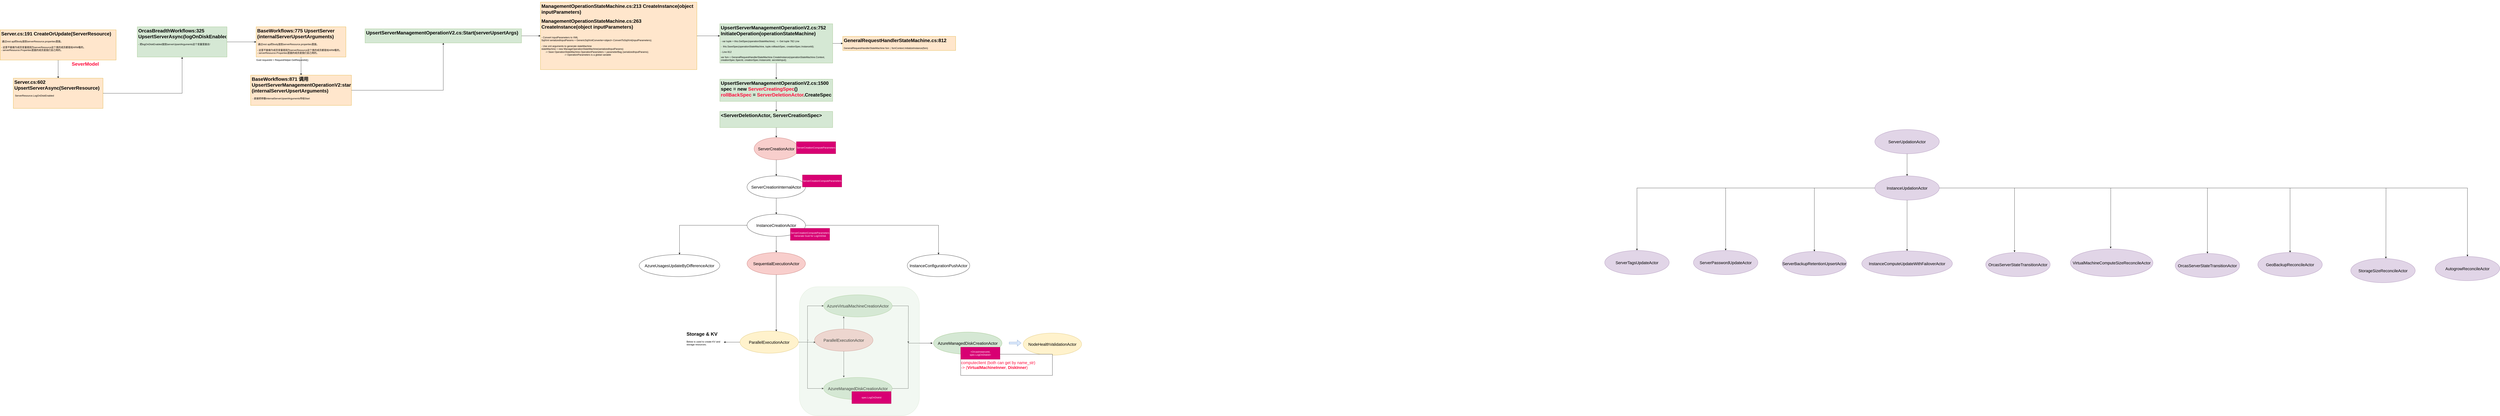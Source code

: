 <mxfile version="20.3.0" type="github">
  <diagram id="Utj4QRkRQI-RT1qHg1_4" name="Page-1">
    <mxGraphModel dx="2721" dy="6272" grid="1" gridSize="10" guides="1" tooltips="1" connect="1" arrows="1" fold="1" page="1" pageScale="1" pageWidth="3300" pageHeight="4681" math="0" shadow="0">
      <root>
        <mxCell id="0" />
        <mxCell id="1" parent="0" />
        <mxCell id="y9hmc7ExkTuUqrcy4E5k-6" value="" style="edgeStyle=orthogonalEdgeStyle;rounded=0;orthogonalLoop=1;jettySize=auto;html=1;" parent="1" source="y9hmc7ExkTuUqrcy4E5k-3" target="y9hmc7ExkTuUqrcy4E5k-5" edge="1">
          <mxGeometry relative="1" as="geometry" />
        </mxCell>
        <mxCell id="y9hmc7ExkTuUqrcy4E5k-3" value="&lt;h1&gt;Server.cs:191 CreateOrUpdate(ServerResource)&lt;/h1&gt;&lt;p&gt;&amp;nbsp;通过rest api的body放到serverResource.properties里面。&lt;br&gt;&lt;br&gt;- 这里不能做为成员变量是因为serverResource这个类的成员都是给ARM看的。&lt;br&gt;- serverResource.Properties里面的成员是我们自己用的。&lt;/p&gt;" style="text;html=1;strokeColor=#d79b00;fillColor=#ffe6cc;spacing=5;spacingTop=-20;whiteSpace=wrap;overflow=hidden;rounded=0;" parent="1" vertex="1">
          <mxGeometry x="680.0" y="5" width="575" height="150" as="geometry" />
        </mxCell>
        <mxCell id="y9hmc7ExkTuUqrcy4E5k-8" value="" style="edgeStyle=orthogonalEdgeStyle;rounded=0;orthogonalLoop=1;jettySize=auto;html=1;" parent="1" source="y9hmc7ExkTuUqrcy4E5k-5" target="y9hmc7ExkTuUqrcy4E5k-7" edge="1">
          <mxGeometry relative="1" as="geometry" />
        </mxCell>
        <mxCell id="y9hmc7ExkTuUqrcy4E5k-5" value="&lt;h1&gt;Server.cs:602 UpsertServerAsync(ServerResource)&lt;/h1&gt;&lt;p&gt;&amp;nbsp;ServerResource.LogOnDiskEnabled&lt;/p&gt;" style="text;html=1;strokeColor=#d79b00;fillColor=#ffe6cc;spacing=5;spacingTop=-20;whiteSpace=wrap;overflow=hidden;rounded=0;" parent="1" vertex="1">
          <mxGeometry x="745.0" y="245" width="445" height="150" as="geometry" />
        </mxCell>
        <mxCell id="y9hmc7ExkTuUqrcy4E5k-10" value="" style="edgeStyle=orthogonalEdgeStyle;rounded=0;orthogonalLoop=1;jettySize=auto;html=1;" parent="1" source="y9hmc7ExkTuUqrcy4E5k-7" target="y9hmc7ExkTuUqrcy4E5k-9" edge="1">
          <mxGeometry relative="1" as="geometry" />
        </mxCell>
        <mxCell id="y9hmc7ExkTuUqrcy4E5k-7" value="&lt;h1&gt;OrcasBreadthWorkflows:325 UpsertServerAsync(logOnDiskEnabled)&lt;/h1&gt;&lt;p&gt;- 把logOnDiskEnabled放到serverUpsertArguments这个变量里面去!&lt;/p&gt;" style="text;html=1;strokeColor=#82b366;fillColor=#d5e8d4;spacing=5;spacingTop=-20;whiteSpace=wrap;overflow=hidden;rounded=0;" parent="1" vertex="1">
          <mxGeometry x="1360.0" y="-10" width="445" height="150" as="geometry" />
        </mxCell>
        <mxCell id="y9hmc7ExkTuUqrcy4E5k-12" value="" style="edgeStyle=orthogonalEdgeStyle;rounded=0;orthogonalLoop=1;jettySize=auto;html=1;" parent="1" source="y9hmc7ExkTuUqrcy4E5k-9" target="y9hmc7ExkTuUqrcy4E5k-11" edge="1">
          <mxGeometry relative="1" as="geometry" />
        </mxCell>
        <mxCell id="y9hmc7ExkTuUqrcy4E5k-9" value="&lt;h1&gt;BaseWorkflows:775 UpsertServer&lt;br&gt;(internalServerUpsertArguments)&lt;/h1&gt;&lt;p&gt;&amp;nbsp;通过rest api的body放到serverResource.properties里面。&lt;br&gt;&lt;br&gt;- 这里不能做为成员变量是因为serverResource这个类的成员都是给ARM看的。&lt;br&gt;- serverResource.Properties里面的成员是我们自己用的。&lt;/p&gt;" style="text;html=1;strokeColor=#d79b00;fillColor=#ffe6cc;spacing=5;spacingTop=-20;whiteSpace=wrap;overflow=hidden;rounded=0;" parent="1" vertex="1">
          <mxGeometry x="1950.0" y="-10" width="445" height="150" as="geometry" />
        </mxCell>
        <mxCell id="y9hmc7ExkTuUqrcy4E5k-14" value="" style="edgeStyle=orthogonalEdgeStyle;rounded=0;orthogonalLoop=1;jettySize=auto;html=1;" parent="1" source="y9hmc7ExkTuUqrcy4E5k-11" target="y9hmc7ExkTuUqrcy4E5k-13" edge="1">
          <mxGeometry relative="1" as="geometry" />
        </mxCell>
        <mxCell id="y9hmc7ExkTuUqrcy4E5k-11" value="&lt;h1&gt;BaseWorkflows:871 调用&lt;br&gt;UpsertServerManagementOperationV2:start&lt;br&gt;(internalServerUpsertArguments)&lt;/h1&gt;&lt;h1&gt;&lt;p style=&quot;font-size: 12px; font-weight: 400;&quot;&gt;&amp;nbsp;- 直接把参数internalServerUpsertArguments传给Start&lt;br&gt;&lt;br&gt;&lt;/p&gt;&lt;/h1&gt;" style="text;html=1;strokeColor=#d79b00;fillColor=#ffe6cc;spacing=5;spacingTop=-20;whiteSpace=wrap;overflow=hidden;rounded=0;" parent="1" vertex="1">
          <mxGeometry x="1922.5" y="230" width="500" height="150" as="geometry" />
        </mxCell>
        <mxCell id="y9hmc7ExkTuUqrcy4E5k-16" value="" style="edgeStyle=orthogonalEdgeStyle;rounded=0;orthogonalLoop=1;jettySize=auto;html=1;" parent="1" source="y9hmc7ExkTuUqrcy4E5k-13" target="y9hmc7ExkTuUqrcy4E5k-15" edge="1">
          <mxGeometry relative="1" as="geometry" />
        </mxCell>
        <mxCell id="y9hmc7ExkTuUqrcy4E5k-13" value="&lt;h1&gt;UpsertServerManagementOperationV2.cs:Start(serverUpsertArgs)&lt;/h1&gt;&lt;h1&gt;&lt;p style=&quot;font-size: 12px; font-weight: 400;&quot;&gt;&lt;br&gt;&lt;/p&gt;&lt;/h1&gt;" style="text;html=1;strokeColor=#82b366;fillColor=#d5e8d4;spacing=5;spacingTop=-20;whiteSpace=wrap;overflow=hidden;rounded=0;" parent="1" vertex="1">
          <mxGeometry x="2490" width="776.25" height="70" as="geometry" />
        </mxCell>
        <mxCell id="y9hmc7ExkTuUqrcy4E5k-17" style="edgeStyle=orthogonalEdgeStyle;rounded=0;orthogonalLoop=1;jettySize=auto;html=1;" parent="1" source="y9hmc7ExkTuUqrcy4E5k-15" edge="1">
          <mxGeometry relative="1" as="geometry">
            <mxPoint x="4250" y="35" as="targetPoint" />
          </mxGeometry>
        </mxCell>
        <mxCell id="y9hmc7ExkTuUqrcy4E5k-15" value="&lt;h1&gt;ManagementOperationStateMachine.cs:213 CreateInstance(object inputParameters)&lt;br&gt;&lt;/h1&gt;&lt;h1&gt;ManagementOperationStateMachine.cs:263&lt;br&gt;CreateInstance(object inputParameters)&lt;/h1&gt;&lt;div&gt;&lt;br&gt;&lt;/div&gt;&lt;div&gt;- Convert inputParameters to XML&lt;br&gt;SqlXml serializedInputParams = GenericSqlXmlConverter&amp;lt;object&amp;gt;.ConvertToSqlXml(inputParameters);&lt;br&gt;&lt;br&gt;- Use xml arguments to generate stateMachine&lt;/div&gt;&lt;div&gt;stateMachine = new ManageOperationStateMachine(serializedInputParams)&lt;br&gt;&amp;nbsp; &amp;nbsp; &amp;nbsp; -&amp;gt; Save OperationStateMachine.OperationParameters = parameterBag (serializedInputParams);&lt;br&gt;&amp;nbsp; &amp;nbsp; &amp;nbsp; &amp;nbsp; &amp;nbsp; &amp;nbsp; &amp;nbsp; &amp;nbsp; &amp;nbsp; &amp;nbsp; &amp;nbsp; &amp;nbsp; &amp;nbsp; &amp;nbsp; &amp;nbsp; &amp;nbsp; &amp;nbsp; -&amp;gt; OperationParameters is a global variable&lt;br&gt;&lt;br&gt;&lt;/div&gt;&lt;div&gt;&lt;br&gt;&lt;/div&gt;&lt;div&gt;&lt;br&gt;&lt;/div&gt;&lt;h1&gt;&lt;p style=&quot;font-size: 12px; font-weight: 400;&quot;&gt;&lt;br&gt;&lt;/p&gt;&lt;/h1&gt;" style="text;html=1;strokeColor=#d79b00;fillColor=#ffe6cc;spacing=5;spacingTop=-20;whiteSpace=wrap;overflow=hidden;rounded=0;" parent="1" vertex="1">
          <mxGeometry x="3360" y="-132.5" width="776.25" height="335" as="geometry" />
        </mxCell>
        <mxCell id="y9hmc7ExkTuUqrcy4E5k-20" value="" style="edgeStyle=orthogonalEdgeStyle;rounded=0;orthogonalLoop=1;jettySize=auto;html=1;" parent="1" source="y9hmc7ExkTuUqrcy4E5k-18" target="y9hmc7ExkTuUqrcy4E5k-19" edge="1">
          <mxGeometry relative="1" as="geometry" />
        </mxCell>
        <mxCell id="y9hmc7ExkTuUqrcy4E5k-24" value="" style="edgeStyle=orthogonalEdgeStyle;rounded=0;orthogonalLoop=1;jettySize=auto;html=1;" parent="1" source="y9hmc7ExkTuUqrcy4E5k-18" target="y9hmc7ExkTuUqrcy4E5k-23" edge="1">
          <mxGeometry relative="1" as="geometry" />
        </mxCell>
        <mxCell id="y9hmc7ExkTuUqrcy4E5k-18" value="&lt;h1&gt;UpsertServerManagementOperationV2.cs:752 InitiateOperation(operationStateMachine)&lt;br&gt;&lt;/h1&gt;&lt;p&gt;- var tuple = this.GetSpec(operationStateMachine);&amp;nbsp; &amp;lt;- Get tuple 782 Line&lt;br&gt;&lt;/p&gt;&lt;p&gt;-&amp;nbsp;&lt;span style=&quot;background-color: initial;&quot;&gt;&amp;nbsp;this.SaveSpec(operationStateMachine, tuple.rollbackSpec, creationSpec.InstanceId);&lt;/span&gt;&lt;/p&gt;&lt;p&gt;&lt;span style=&quot;background-color: initial;&quot;&gt;- Line 812&lt;/span&gt;&lt;/p&gt;var fsm = GeneralRequestHandlerStateMachine.CreateInstance(operationStateMachine.Context, creationSpec.SpecId, creationSpec.InstanceId, secreteInput);" style="text;html=1;strokeColor=#82b366;fillColor=#d5e8d4;spacing=5;spacingTop=-20;whiteSpace=wrap;overflow=hidden;rounded=0;" parent="1" vertex="1">
          <mxGeometry x="4250" y="-25" width="560" height="195" as="geometry" />
        </mxCell>
        <mxCell id="y9hmc7ExkTuUqrcy4E5k-19" value="&lt;h1&gt;GeneralRequestHandlerStateMachine.cs:812&lt;br&gt;&lt;/h1&gt;&lt;p&gt;GeneralRequestHandlerStateMachine fsm；fsmContext.InitializeInstance(fsm)&lt;/p&gt;" style="text;html=1;strokeColor=#d79b00;fillColor=#ffe6cc;spacing=5;spacingTop=-20;whiteSpace=wrap;overflow=hidden;rounded=0;" parent="1" vertex="1">
          <mxGeometry x="4860" y="37.5" width="560" height="70" as="geometry" />
        </mxCell>
        <mxCell id="y9hmc7ExkTuUqrcy4E5k-26" value="" style="edgeStyle=orthogonalEdgeStyle;rounded=0;orthogonalLoop=1;jettySize=auto;html=1;" parent="1" source="y9hmc7ExkTuUqrcy4E5k-23" target="y9hmc7ExkTuUqrcy4E5k-25" edge="1">
          <mxGeometry relative="1" as="geometry" />
        </mxCell>
        <mxCell id="y9hmc7ExkTuUqrcy4E5k-23" value="&lt;h1&gt;UpsertServerManagementOperationV2.cs:1500 spec = new &lt;font color=&quot;#ff0a3b&quot;&gt;ServerCreatingSpec&lt;/font&gt;()&lt;br&gt;&lt;font color=&quot;#ff0a3b&quot;&gt;rollBackSpec &lt;/font&gt;= &lt;font color=&quot;#ff0a3b&quot;&gt;ServerDeletionActor&lt;/font&gt;.CreateSpec&lt;br&gt;&lt;/h1&gt;&lt;p&gt;&lt;br&gt;&lt;/p&gt;" style="text;html=1;strokeColor=#82b366;fillColor=#d5e8d4;spacing=5;spacingTop=-20;whiteSpace=wrap;overflow=hidden;rounded=0;" parent="1" vertex="1">
          <mxGeometry x="4250" y="250" width="560" height="110" as="geometry" />
        </mxCell>
        <mxCell id="y9hmc7ExkTuUqrcy4E5k-28" style="edgeStyle=orthogonalEdgeStyle;rounded=0;orthogonalLoop=1;jettySize=auto;html=1;entryX=0.5;entryY=0;entryDx=0;entryDy=0;fontColor=#FF0A3B;" parent="1" source="y9hmc7ExkTuUqrcy4E5k-25" target="y9hmc7ExkTuUqrcy4E5k-27" edge="1">
          <mxGeometry relative="1" as="geometry" />
        </mxCell>
        <mxCell id="y9hmc7ExkTuUqrcy4E5k-25" value="&lt;h1&gt;&amp;lt;ServerDeletionActor,&amp;nbsp;ServerCreationSpec&amp;gt;&lt;/h1&gt;&lt;div&gt;&lt;br&gt;&lt;/div&gt;" style="text;html=1;strokeColor=#82b366;fillColor=#d5e8d4;spacing=5;spacingTop=-20;whiteSpace=wrap;overflow=hidden;rounded=0;" parent="1" vertex="1">
          <mxGeometry x="4250" y="410" width="560" height="80" as="geometry" />
        </mxCell>
        <mxCell id="y9hmc7ExkTuUqrcy4E5k-30" value="" style="edgeStyle=orthogonalEdgeStyle;rounded=0;orthogonalLoop=1;jettySize=auto;html=1;fontSize=20;fontColor=#000000;" parent="1" source="y9hmc7ExkTuUqrcy4E5k-27" target="y9hmc7ExkTuUqrcy4E5k-29" edge="1">
          <mxGeometry relative="1" as="geometry" />
        </mxCell>
        <mxCell id="y9hmc7ExkTuUqrcy4E5k-27" value="&lt;font style=&quot;font-size: 20px;&quot; color=&quot;#000000&quot;&gt;ServerCreationActor&lt;/font&gt;" style="ellipse;whiteSpace=wrap;html=1;fillColor=#f8cecc;strokeColor=#b85450;" parent="1" vertex="1">
          <mxGeometry x="4420" y="540" width="220" height="110" as="geometry" />
        </mxCell>
        <mxCell id="y9hmc7ExkTuUqrcy4E5k-32" value="" style="edgeStyle=orthogonalEdgeStyle;rounded=0;orthogonalLoop=1;jettySize=auto;html=1;fontSize=20;fontColor=#000000;" parent="1" source="y9hmc7ExkTuUqrcy4E5k-29" target="y9hmc7ExkTuUqrcy4E5k-31" edge="1">
          <mxGeometry relative="1" as="geometry" />
        </mxCell>
        <mxCell id="y9hmc7ExkTuUqrcy4E5k-29" value="&lt;font color=&quot;#000000&quot;&gt;&lt;span style=&quot;font-size: 20px;&quot;&gt;ServerCreationInternalActor&lt;/span&gt;&lt;/font&gt;" style="ellipse;whiteSpace=wrap;html=1;fontColor=#FF0A3B;" parent="1" vertex="1">
          <mxGeometry x="4385" y="730" width="290" height="110" as="geometry" />
        </mxCell>
        <mxCell id="y9hmc7ExkTuUqrcy4E5k-34" value="" style="edgeStyle=orthogonalEdgeStyle;rounded=0;orthogonalLoop=1;jettySize=auto;html=1;fontSize=20;fontColor=#000000;" parent="1" source="y9hmc7ExkTuUqrcy4E5k-31" target="y9hmc7ExkTuUqrcy4E5k-33" edge="1">
          <mxGeometry relative="1" as="geometry" />
        </mxCell>
        <mxCell id="y9hmc7ExkTuUqrcy4E5k-36" value="" style="edgeStyle=orthogonalEdgeStyle;rounded=0;orthogonalLoop=1;jettySize=auto;html=1;fontSize=20;fontColor=#000000;" parent="1" source="y9hmc7ExkTuUqrcy4E5k-31" target="y9hmc7ExkTuUqrcy4E5k-35" edge="1">
          <mxGeometry relative="1" as="geometry" />
        </mxCell>
        <mxCell id="y9hmc7ExkTuUqrcy4E5k-48" value="" style="edgeStyle=orthogonalEdgeStyle;rounded=0;orthogonalLoop=1;jettySize=auto;html=1;fontSize=20;fontColor=#000000;" parent="1" source="y9hmc7ExkTuUqrcy4E5k-31" target="y9hmc7ExkTuUqrcy4E5k-47" edge="1">
          <mxGeometry relative="1" as="geometry" />
        </mxCell>
        <mxCell id="y9hmc7ExkTuUqrcy4E5k-31" value="&lt;font color=&quot;#000000&quot;&gt;&lt;span style=&quot;font-size: 20px;&quot;&gt;InstanceCreationActor&lt;/span&gt;&lt;/font&gt;" style="ellipse;whiteSpace=wrap;html=1;fontColor=#FF0A3B;" parent="1" vertex="1">
          <mxGeometry x="4385" y="920" width="290" height="110" as="geometry" />
        </mxCell>
        <mxCell id="y9hmc7ExkTuUqrcy4E5k-33" value="&lt;font color=&quot;#000000&quot;&gt;&lt;span style=&quot;font-size: 20px;&quot;&gt;AzureUsagesUpdateByDifferenceActor&lt;/span&gt;&lt;/font&gt;" style="ellipse;whiteSpace=wrap;html=1;fontColor=#FF0A3B;" parent="1" vertex="1">
          <mxGeometry x="3850" y="1120" width="400" height="110" as="geometry" />
        </mxCell>
        <mxCell id="y9hmc7ExkTuUqrcy4E5k-38" value="" style="edgeStyle=orthogonalEdgeStyle;rounded=0;orthogonalLoop=1;jettySize=auto;html=1;fontSize=20;fontColor=#000000;" parent="1" source="y9hmc7ExkTuUqrcy4E5k-35" target="y9hmc7ExkTuUqrcy4E5k-37" edge="1">
          <mxGeometry relative="1" as="geometry">
            <Array as="points">
              <mxPoint x="4530" y="1370" />
              <mxPoint x="4530" y="1370" />
            </Array>
          </mxGeometry>
        </mxCell>
        <mxCell id="y9hmc7ExkTuUqrcy4E5k-35" value="&lt;font color=&quot;#000000&quot;&gt;&lt;span style=&quot;font-size: 20px;&quot;&gt;SequentialExecutionActor&lt;/span&gt;&lt;/font&gt;" style="ellipse;whiteSpace=wrap;html=1;fillColor=#f8cecc;strokeColor=#b85450;" parent="1" vertex="1">
          <mxGeometry x="4385" y="1110" width="290" height="110" as="geometry" />
        </mxCell>
        <mxCell id="RBFewMgyC1fiDn0zkRKi-11" style="edgeStyle=orthogonalEdgeStyle;rounded=0;orthogonalLoop=1;jettySize=auto;html=1;entryX=0.016;entryY=0.597;entryDx=0;entryDy=0;entryPerimeter=0;" edge="1" parent="1" source="y9hmc7ExkTuUqrcy4E5k-37" target="RBFewMgyC1fiDn0zkRKi-2">
          <mxGeometry relative="1" as="geometry" />
        </mxCell>
        <mxCell id="RBFewMgyC1fiDn0zkRKi-14" style="edgeStyle=orthogonalEdgeStyle;rounded=0;orthogonalLoop=1;jettySize=auto;html=1;exitX=0;exitY=0.5;exitDx=0;exitDy=0;" edge="1" parent="1" source="y9hmc7ExkTuUqrcy4E5k-37" target="RBFewMgyC1fiDn0zkRKi-1">
          <mxGeometry relative="1" as="geometry" />
        </mxCell>
        <mxCell id="y9hmc7ExkTuUqrcy4E5k-37" value="&lt;font color=&quot;#000000&quot;&gt;&lt;span style=&quot;font-size: 20px;&quot;&gt;ParallelExecutionActor&lt;/span&gt;&lt;/font&gt;" style="ellipse;whiteSpace=wrap;html=1;fillColor=#fff2cc;strokeColor=#d6b656;" parent="1" vertex="1">
          <mxGeometry x="4350" y="1500" width="290" height="110" as="geometry" />
        </mxCell>
        <mxCell id="RBFewMgyC1fiDn0zkRKi-7" style="edgeStyle=orthogonalEdgeStyle;rounded=0;orthogonalLoop=1;jettySize=auto;html=1;" edge="1" parent="1" source="y9hmc7ExkTuUqrcy4E5k-39">
          <mxGeometry relative="1" as="geometry">
            <mxPoint x="5185" y="1560" as="targetPoint" />
          </mxGeometry>
        </mxCell>
        <mxCell id="y9hmc7ExkTuUqrcy4E5k-39" value="&lt;font color=&quot;#000000&quot;&gt;&lt;span style=&quot;font-size: 20px;&quot;&gt;AzureVirtualMachineCreationActor&lt;/span&gt;&lt;/font&gt;" style="ellipse;whiteSpace=wrap;html=1;fillColor=#d5e8d4;strokeColor=#82b366;" parent="1" vertex="1">
          <mxGeometry x="4765" y="1320" width="340" height="110" as="geometry" />
        </mxCell>
        <mxCell id="y9hmc7ExkTuUqrcy4E5k-41" value="&lt;font color=&quot;#000000&quot;&gt;&lt;span style=&quot;font-size: 20px;&quot;&gt;NodeHealthValidationActor&lt;/span&gt;&lt;/font&gt;" style="ellipse;whiteSpace=wrap;html=1;fillColor=#fff2cc;strokeColor=#d6b656;" parent="1" vertex="1">
          <mxGeometry x="5755" y="1510" width="290" height="110" as="geometry" />
        </mxCell>
        <mxCell id="y9hmc7ExkTuUqrcy4E5k-46" value="" style="shape=flexArrow;endArrow=classic;html=1;rounded=0;fontSize=20;fontColor=#000000;fillColor=#dae8fc;strokeColor=#6c8ebf;" parent="1" edge="1">
          <mxGeometry width="50" height="50" relative="1" as="geometry">
            <mxPoint x="5685" y="1559.5" as="sourcePoint" />
            <mxPoint x="5745" y="1559.5" as="targetPoint" />
          </mxGeometry>
        </mxCell>
        <mxCell id="y9hmc7ExkTuUqrcy4E5k-47" value="&lt;font color=&quot;#000000&quot;&gt;&lt;span style=&quot;font-size: 20px;&quot;&gt;InstanceConfigurationPushActor&lt;/span&gt;&lt;/font&gt;" style="ellipse;whiteSpace=wrap;html=1;fontColor=#FF0A3B;" parent="1" vertex="1">
          <mxGeometry x="5180" y="1120" width="310" height="110" as="geometry" />
        </mxCell>
        <mxCell id="y9hmc7ExkTuUqrcy4E5k-88" value="" style="edgeStyle=orthogonalEdgeStyle;rounded=0;orthogonalLoop=1;jettySize=auto;html=1;fontSize=20;fontColor=#000000;" parent="1" source="y9hmc7ExkTuUqrcy4E5k-86" target="y9hmc7ExkTuUqrcy4E5k-87" edge="1">
          <mxGeometry relative="1" as="geometry" />
        </mxCell>
        <mxCell id="y9hmc7ExkTuUqrcy4E5k-86" value="ServerUpdationActor" style="ellipse;whiteSpace=wrap;html=1;fontSize=20;fillColor=#e1d5e7;strokeColor=#9673a6;" parent="1" vertex="1">
          <mxGeometry x="9980" y="500" width="320" height="120" as="geometry" />
        </mxCell>
        <mxCell id="y9hmc7ExkTuUqrcy4E5k-105" style="edgeStyle=orthogonalEdgeStyle;rounded=0;orthogonalLoop=1;jettySize=auto;html=1;fontSize=20;fontColor=#000000;" parent="1" source="y9hmc7ExkTuUqrcy4E5k-87" target="y9hmc7ExkTuUqrcy4E5k-89" edge="1">
          <mxGeometry relative="1" as="geometry" />
        </mxCell>
        <mxCell id="y9hmc7ExkTuUqrcy4E5k-106" style="edgeStyle=orthogonalEdgeStyle;rounded=0;orthogonalLoop=1;jettySize=auto;html=1;fontSize=20;fontColor=#000000;" parent="1" source="y9hmc7ExkTuUqrcy4E5k-87" target="y9hmc7ExkTuUqrcy4E5k-91" edge="1">
          <mxGeometry relative="1" as="geometry" />
        </mxCell>
        <mxCell id="y9hmc7ExkTuUqrcy4E5k-107" style="edgeStyle=orthogonalEdgeStyle;rounded=0;orthogonalLoop=1;jettySize=auto;html=1;entryX=0.5;entryY=0;entryDx=0;entryDy=0;fontSize=20;fontColor=#000000;" parent="1" source="y9hmc7ExkTuUqrcy4E5k-87" target="y9hmc7ExkTuUqrcy4E5k-93" edge="1">
          <mxGeometry relative="1" as="geometry" />
        </mxCell>
        <mxCell id="y9hmc7ExkTuUqrcy4E5k-108" style="edgeStyle=orthogonalEdgeStyle;rounded=0;orthogonalLoop=1;jettySize=auto;html=1;fontSize=20;fontColor=#000000;" parent="1" source="y9hmc7ExkTuUqrcy4E5k-87" target="y9hmc7ExkTuUqrcy4E5k-95" edge="1">
          <mxGeometry relative="1" as="geometry" />
        </mxCell>
        <mxCell id="y9hmc7ExkTuUqrcy4E5k-109" style="edgeStyle=orthogonalEdgeStyle;rounded=0;orthogonalLoop=1;jettySize=auto;html=1;entryX=0.447;entryY=-0.014;entryDx=0;entryDy=0;entryPerimeter=0;fontSize=20;fontColor=#000000;" parent="1" source="y9hmc7ExkTuUqrcy4E5k-87" target="y9hmc7ExkTuUqrcy4E5k-97" edge="1">
          <mxGeometry relative="1" as="geometry" />
        </mxCell>
        <mxCell id="y9hmc7ExkTuUqrcy4E5k-110" style="edgeStyle=orthogonalEdgeStyle;rounded=0;orthogonalLoop=1;jettySize=auto;html=1;fontSize=20;fontColor=#000000;" parent="1" source="y9hmc7ExkTuUqrcy4E5k-87" edge="1">
          <mxGeometry relative="1" as="geometry">
            <mxPoint x="11150" y="1090" as="targetPoint" />
          </mxGeometry>
        </mxCell>
        <mxCell id="y9hmc7ExkTuUqrcy4E5k-111" style="edgeStyle=orthogonalEdgeStyle;rounded=0;orthogonalLoop=1;jettySize=auto;html=1;fontSize=20;fontColor=#000000;" parent="1" source="y9hmc7ExkTuUqrcy4E5k-87" target="y9hmc7ExkTuUqrcy4E5k-101" edge="1">
          <mxGeometry relative="1" as="geometry" />
        </mxCell>
        <mxCell id="y9hmc7ExkTuUqrcy4E5k-113" value="" style="edgeStyle=orthogonalEdgeStyle;rounded=0;orthogonalLoop=1;jettySize=auto;html=1;fontSize=20;fontColor=#000000;" parent="1" source="y9hmc7ExkTuUqrcy4E5k-87" target="y9hmc7ExkTuUqrcy4E5k-112" edge="1">
          <mxGeometry relative="1" as="geometry" />
        </mxCell>
        <mxCell id="y9hmc7ExkTuUqrcy4E5k-114" style="edgeStyle=orthogonalEdgeStyle;rounded=0;orthogonalLoop=1;jettySize=auto;html=1;fontSize=20;fontColor=#000000;" parent="1" source="y9hmc7ExkTuUqrcy4E5k-87" edge="1">
          <mxGeometry relative="1" as="geometry">
            <mxPoint x="12515.455" y="1140" as="targetPoint" />
          </mxGeometry>
        </mxCell>
        <mxCell id="y9hmc7ExkTuUqrcy4E5k-117" style="edgeStyle=orthogonalEdgeStyle;rounded=0;orthogonalLoop=1;jettySize=auto;html=1;fontSize=20;fontColor=#000000;entryX=0.5;entryY=0;entryDx=0;entryDy=0;" parent="1" source="y9hmc7ExkTuUqrcy4E5k-87" target="y9hmc7ExkTuUqrcy4E5k-118" edge="1">
          <mxGeometry relative="1" as="geometry">
            <mxPoint x="13069.091" y="1160" as="targetPoint" />
          </mxGeometry>
        </mxCell>
        <mxCell id="y9hmc7ExkTuUqrcy4E5k-87" value="InstanceUpdationActor" style="ellipse;whiteSpace=wrap;html=1;fontSize=20;fillColor=#e1d5e7;strokeColor=#9673a6;" parent="1" vertex="1">
          <mxGeometry x="9980" y="730" width="320" height="120" as="geometry" />
        </mxCell>
        <mxCell id="y9hmc7ExkTuUqrcy4E5k-89" value="ServerTagsUpdateActor" style="ellipse;whiteSpace=wrap;html=1;fontSize=20;fillColor=#e1d5e7;strokeColor=#9673a6;" parent="1" vertex="1">
          <mxGeometry x="8640" y="1100" width="320" height="120" as="geometry" />
        </mxCell>
        <mxCell id="y9hmc7ExkTuUqrcy4E5k-91" value="ServerPasswordUpdateActor" style="ellipse;whiteSpace=wrap;html=1;fontSize=20;fillColor=#e1d5e7;strokeColor=#9673a6;" parent="1" vertex="1">
          <mxGeometry x="9080" y="1100" width="320" height="120" as="geometry" />
        </mxCell>
        <mxCell id="y9hmc7ExkTuUqrcy4E5k-93" value="ServerBackupRetentionUpsertActor" style="ellipse;whiteSpace=wrap;html=1;fontSize=20;fillColor=#e1d5e7;strokeColor=#9673a6;" parent="1" vertex="1">
          <mxGeometry x="9520" y="1105" width="320" height="120" as="geometry" />
        </mxCell>
        <mxCell id="y9hmc7ExkTuUqrcy4E5k-95" value="InstanceComputeUpdateWithFailoverActor" style="ellipse;whiteSpace=wrap;html=1;fontSize=20;fillColor=#e1d5e7;strokeColor=#9673a6;" parent="1" vertex="1">
          <mxGeometry x="9915" y="1102.5" width="450" height="125" as="geometry" />
        </mxCell>
        <mxCell id="y9hmc7ExkTuUqrcy4E5k-97" value="OrcasServerStateTransitionActor" style="ellipse;whiteSpace=wrap;html=1;fontSize=20;fillColor=#e1d5e7;strokeColor=#9673a6;" parent="1" vertex="1">
          <mxGeometry x="10530" y="1110" width="320" height="120" as="geometry" />
        </mxCell>
        <mxCell id="y9hmc7ExkTuUqrcy4E5k-99" value="VirtualMachineComputeSizeReconcileActor" style="ellipse;whiteSpace=wrap;html=1;fontSize=20;fillColor=#e1d5e7;strokeColor=#9673a6;" parent="1" vertex="1">
          <mxGeometry x="10950" y="1092.5" width="410" height="137.5" as="geometry" />
        </mxCell>
        <mxCell id="y9hmc7ExkTuUqrcy4E5k-101" value="OrcasServerStateTransitionActor" style="ellipse;whiteSpace=wrap;html=1;fontSize=20;fillColor=#e1d5e7;strokeColor=#9673a6;" parent="1" vertex="1">
          <mxGeometry x="11470" y="1115" width="320" height="120" as="geometry" />
        </mxCell>
        <mxCell id="y9hmc7ExkTuUqrcy4E5k-112" value="GeoBackupReconcileActor" style="ellipse;whiteSpace=wrap;html=1;fontSize=20;fillColor=#e1d5e7;strokeColor=#9673a6;" parent="1" vertex="1">
          <mxGeometry x="11880" y="1110" width="320" height="120" as="geometry" />
        </mxCell>
        <mxCell id="y9hmc7ExkTuUqrcy4E5k-116" value="StorageSizeReconcileActor" style="ellipse;whiteSpace=wrap;html=1;fontSize=20;fillColor=#e1d5e7;strokeColor=#9673a6;" parent="1" vertex="1">
          <mxGeometry x="12341" y="1140" width="320" height="120" as="geometry" />
        </mxCell>
        <mxCell id="y9hmc7ExkTuUqrcy4E5k-118" value="AutogrowReconcileActor" style="ellipse;whiteSpace=wrap;html=1;fontSize=20;fillColor=#e1d5e7;strokeColor=#9673a6;" parent="1" vertex="1">
          <mxGeometry x="12760" y="1130" width="320" height="120" as="geometry" />
        </mxCell>
        <mxCell id="y9hmc7ExkTuUqrcy4E5k-125" value="ServerCreationComputeParameters" style="whiteSpace=wrap;html=1;fillColor=#d80073;strokeColor=#A50040;fontColor=#ffffff;" parent="1" vertex="1">
          <mxGeometry x="4630" y="560" width="195" height="60" as="geometry" />
        </mxCell>
        <mxCell id="y9hmc7ExkTuUqrcy4E5k-137" value="ServerCreationComputeParameters&lt;br&gt;Generate Guid for LogOnDisk" style="whiteSpace=wrap;html=1;fillColor=#d80073;strokeColor=#A50040;fontColor=#ffffff;" parent="1" vertex="1">
          <mxGeometry x="4600" y="990" width="195" height="60" as="geometry" />
        </mxCell>
        <mxCell id="y9hmc7ExkTuUqrcy4E5k-139" value="ServerCreationComputeParameters" style="whiteSpace=wrap;html=1;fillColor=#d80073;strokeColor=#A50040;fontColor=#ffffff;" parent="1" vertex="1">
          <mxGeometry x="4660" y="725" width="195" height="60" as="geometry" />
        </mxCell>
        <mxCell id="y9hmc7ExkTuUqrcy4E5k-155" value="computeclient (both can get by name_str)&lt;br&gt;-&amp;gt; (&lt;b&gt;VirtualMachineInner&lt;/b&gt;, &lt;b&gt;DiskInner&lt;/b&gt;)" style="whiteSpace=wrap;html=1;fontSize=20;fontColor=#FF0A3B;align=left;" parent="1" vertex="1">
          <mxGeometry x="5445" y="1615" width="455" height="105" as="geometry" />
        </mxCell>
        <mxCell id="JpxrmhfrBMJHyhu52tb8-1" value="&amp;nbsp; &amp;nbsp; &amp;nbsp; &amp;nbsp; &amp;nbsp; &amp;nbsp; Guid requestId = RequestHelper.GetRequestId();" style="text;html=1;align=center;verticalAlign=middle;resizable=0;points=[];autosize=1;strokeColor=none;fillColor=none;" parent="1" vertex="1">
          <mxGeometry x="1900" y="140" width="320" height="30" as="geometry" />
        </mxCell>
        <mxCell id="JpxrmhfrBMJHyhu52tb8-3" value="&lt;h1&gt;&lt;span style=&quot;background-color: initial;&quot;&gt;SeverModel&lt;/span&gt;&lt;/h1&gt;" style="text;html=1;strokeColor=none;fillColor=none;spacing=5;spacingTop=-20;whiteSpace=wrap;overflow=hidden;rounded=0;fontColor=#FF0A3B;" parent="1" vertex="1">
          <mxGeometry x="1030" y="155" width="190" height="120" as="geometry" />
        </mxCell>
        <mxCell id="RBFewMgyC1fiDn0zkRKi-1" value="&lt;h1&gt;Storage &amp;amp; KV&lt;/h1&gt;&lt;p&gt;Below is used to create KV and storage resources.&lt;/p&gt;" style="text;html=1;strokeColor=none;fillColor=none;spacing=5;spacingTop=-20;whiteSpace=wrap;overflow=hidden;rounded=0;" vertex="1" parent="1">
          <mxGeometry x="4080" y="1495" width="190" height="120" as="geometry" />
        </mxCell>
        <mxCell id="RBFewMgyC1fiDn0zkRKi-3" style="edgeStyle=orthogonalEdgeStyle;rounded=0;orthogonalLoop=1;jettySize=auto;html=1;entryX=0;entryY=0.5;entryDx=0;entryDy=0;" edge="1" parent="1" target="y9hmc7ExkTuUqrcy4E5k-39">
          <mxGeometry relative="1" as="geometry">
            <mxPoint x="4690" y="1545" as="sourcePoint" />
            <mxPoint x="4706" y="1375" as="targetPoint" />
            <Array as="points">
              <mxPoint x="4685" y="1545" />
              <mxPoint x="4685" y="1375" />
            </Array>
          </mxGeometry>
        </mxCell>
        <mxCell id="RBFewMgyC1fiDn0zkRKi-4" style="edgeStyle=orthogonalEdgeStyle;rounded=0;orthogonalLoop=1;jettySize=auto;html=1;entryX=0;entryY=0.5;entryDx=0;entryDy=0;" edge="1" parent="1" target="RBFewMgyC1fiDn0zkRKi-5">
          <mxGeometry relative="1" as="geometry">
            <mxPoint x="4690" y="1780" as="targetPoint" />
            <mxPoint x="4685" y="1540" as="sourcePoint" />
            <Array as="points">
              <mxPoint x="4685" y="1545" />
              <mxPoint x="4685" y="1785" />
            </Array>
          </mxGeometry>
        </mxCell>
        <mxCell id="RBFewMgyC1fiDn0zkRKi-12" style="edgeStyle=orthogonalEdgeStyle;rounded=0;orthogonalLoop=1;jettySize=auto;html=1;entryX=0.293;entryY=0.973;entryDx=0;entryDy=0;entryPerimeter=0;" edge="1" parent="1" source="RBFewMgyC1fiDn0zkRKi-2" target="y9hmc7ExkTuUqrcy4E5k-39">
          <mxGeometry relative="1" as="geometry" />
        </mxCell>
        <mxCell id="RBFewMgyC1fiDn0zkRKi-13" style="edgeStyle=orthogonalEdgeStyle;rounded=0;orthogonalLoop=1;jettySize=auto;html=1;entryX=0.294;entryY=0;entryDx=0;entryDy=0;entryPerimeter=0;" edge="1" parent="1" source="RBFewMgyC1fiDn0zkRKi-2" target="RBFewMgyC1fiDn0zkRKi-5">
          <mxGeometry relative="1" as="geometry" />
        </mxCell>
        <mxCell id="RBFewMgyC1fiDn0zkRKi-2" value="&lt;span style=&quot;font-size: 20px;&quot;&gt;ParallelExecutionActor&lt;/span&gt;" style="ellipse;whiteSpace=wrap;html=1;fillColor=#f8cecc;strokeColor=#b85450;" vertex="1" parent="1">
          <mxGeometry x="4720" y="1490" width="290" height="110" as="geometry" />
        </mxCell>
        <mxCell id="RBFewMgyC1fiDn0zkRKi-8" style="edgeStyle=orthogonalEdgeStyle;rounded=0;orthogonalLoop=1;jettySize=auto;html=1;" edge="1" parent="1" source="RBFewMgyC1fiDn0zkRKi-5">
          <mxGeometry relative="1" as="geometry">
            <mxPoint x="5305" y="1560" as="targetPoint" />
            <Array as="points">
              <mxPoint x="5185" y="1785" />
            </Array>
          </mxGeometry>
        </mxCell>
        <mxCell id="RBFewMgyC1fiDn0zkRKi-5" value="&lt;font color=&quot;#000000&quot;&gt;&lt;span style=&quot;font-size: 20px;&quot;&gt;AzureManagedDiskCreationActor&lt;/span&gt;&lt;/font&gt;" style="ellipse;whiteSpace=wrap;html=1;fillColor=#d5e8d4;strokeColor=#82b366;" vertex="1" parent="1">
          <mxGeometry x="4765" y="1730" width="340" height="110" as="geometry" />
        </mxCell>
        <mxCell id="RBFewMgyC1fiDn0zkRKi-15" value="" style="rounded=1;whiteSpace=wrap;html=1;fillColor=#d5e8d4;strokeColor=#82b366;opacity=30;" vertex="1" parent="1">
          <mxGeometry x="4645" y="1280" width="595" height="640" as="geometry" />
        </mxCell>
        <mxCell id="RBFewMgyC1fiDn0zkRKi-6" value="spec.LogOnDiskId" style="whiteSpace=wrap;html=1;fillColor=#d80073;strokeColor=#A50040;fontColor=#ffffff;" vertex="1" parent="1">
          <mxGeometry x="4905" y="1800" width="195" height="60" as="geometry" />
        </mxCell>
        <mxCell id="RBFewMgyC1fiDn0zkRKi-9" value="&lt;font color=&quot;#000000&quot;&gt;&lt;span style=&quot;font-size: 20px;&quot;&gt;AzureManagedDiskCreationActor&lt;/span&gt;&lt;/font&gt;" style="ellipse;whiteSpace=wrap;html=1;fillColor=#d5e8d4;strokeColor=#82b366;" vertex="1" parent="1">
          <mxGeometry x="5310" y="1505" width="340" height="110" as="geometry" />
        </mxCell>
        <mxCell id="RBFewMgyC1fiDn0zkRKi-10" value="&amp;lt;OrcasInstanceId, spec.LogOnDiskId&amp;gt;" style="whiteSpace=wrap;html=1;fillColor=#d80073;strokeColor=#A50040;fontColor=#ffffff;" vertex="1" parent="1">
          <mxGeometry x="5445" y="1580" width="195" height="60" as="geometry" />
        </mxCell>
      </root>
    </mxGraphModel>
  </diagram>
</mxfile>
